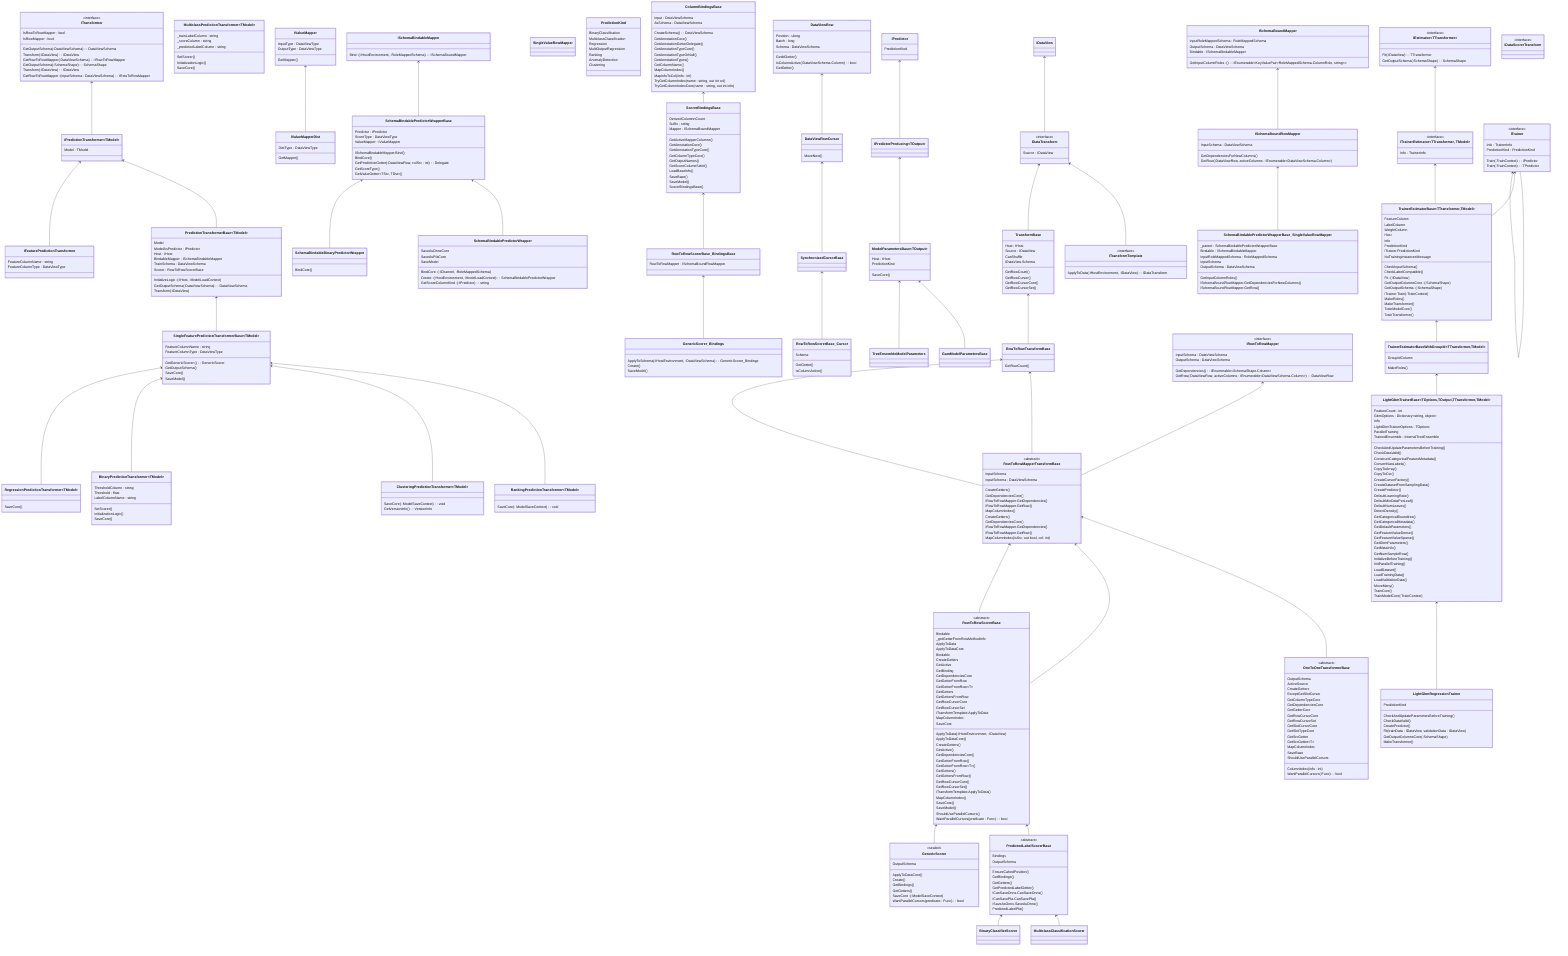 classDiagram 

    class ITransformer {
      GetOutputSchema(:DataViewSchema) : DataViewSchema
      Transform(:IDataView) : IDataView
      IsRowToRowMapper : bool
      GetRowToRowMapper(:DataViewSchema) : IRowToRowMapper
    }
    <<interface>> ITransformer

    class IPredictionTransformer~TModel~ {
      Model : TModel
    }

    ITransformer <-- IPredictionTransformer~TModel~
    
    class IFeaturePredictionTransformer {
        FeatureColumnName : string
        FeatureColumnType : DataViewType
    }

    IPredictionTransformer~TModel~ <-- IFeaturePredictionTransformer

    class PredictionTransformerBase~TModel~ {
        Model 
        ModelAsPredictor : IPredictor
        Host : IHost
        BindableMapper : ISchemaBindableMapper
        TrainSchema : DataViewSchema
        Scorer : RowToRowScorerBase
        InitializeLogic : (:IHost, :ModelLoadContext)
        GetOutputSchema(:DataViewSchema) : DataViewSchema
        Transform( :IDataView )
    }
    class SingleFeaturePredictionTransformerBase~TModel~ {
        FeatureColumnName : string
        FeatureColumnType : DataViewType
        GetGenericScorer: () : GenericScorer
        GetOutputSchema()
        SaveCore()
        SaveModel()
    }
    class RegressionPredictionTransformer~TModel~ {
        SaveCore()
    }
    class BinaryPredictionTransformer~TModel~ {
        ThresholdColumn : string
        Threshold : float
        LabelColumnName : string
        SetScorer() 
        InitializationLogic()
        SaveCore()
    }
    class MulticlassPredictionTransformer~TModel~ {
        _trainLabelColumn : string
        _scoreColumn : string
        _predictedLabelColumn : string
        SetScorer() 
        InitializationLogic()
        SaveCore()
    }
    class ClusteringPredictionTransformer~TModel~ {
        SaveCore(: ModelSaveContext) : void
        GetVersionInfo() : VersionInfo
    }
    class RankingPredictionTransformer~TModel~ {
        SaveCore(: ModelSaveContext) : void
    }

    IPredictionTransformer~TModel~ <-- PredictionTransformerBase  
    PredictionTransformerBase <-- SingleFeaturePredictionTransformerBase~TModel~
    SingleFeaturePredictionTransformerBase~TModel~ <-- RegressionPredictionTransformer~TModel~
    SingleFeaturePredictionTransformerBase~TModel~ <-- BinaryPredictionTransformer~TModel~
    SingleFeaturePredictionTransformerBase~TModel~ <-- ClusteringPredictionTransformer~TModel~
    SingleFeaturePredictionTransformerBase~TModel~ <-- RankingPredictionTransformer~TModel~

    class IValueMapper {
        InputType : DataViewType
        OutputType : DataViewType
        GetMapper()
    }
    class IValueMapperDist {
        DistType : DataViewType
        GetMapper()
    }
    IValueMapper <-- IValueMapperDist

    class ISchemaBindableMapper {
      Bind : (:IHostEnvironment, :RoleMappedSchema) : ISchemaBoundMapper
    }
    class SchemaBindablePredictorWrapperBase {
    Predictor : IPredictor
    ScoreType : DataViewType
    ValueMapper : IValueMapper
    ISchemaBindableMapper.Bind()
    BindCore()
    GetPredictionGetter(:DataViewRow, colSrc : int) : Delegate
    GetScoreType()
    GetValueGetter~TSrc, TDst~()
    }
    class SchemaBindablePredictorWrapper {
    BindCore : (:IChannel, :RoleMappedSchema)
    Create : (:HostEnvironment, :ModelLoadContext) : SchemaBindablePredictorWrapper
    GetScoreColumnKind : (:IPredictor) : string
    SaveAsOnnxCore
    SaveAsPfaCore
    SaveModel    
    }
    class SchemaBindableBinaryPredictorWrapper {
        BindCore()
    }
    ISchemaBindableMapper <-- SchemaBindablePredictorWrapperBase
    SchemaBindablePredictorWrapperBase <-- SchemaBindableBinaryPredictorWrapper 
    SchemaBindablePredictorWrapperBase <-- SchemaBindablePredictorWrapper 

    class SingleValueRowMapper

    class PredictionKind {
    BinaryClassification
    MulticlassClassification
    Regression
    MultiOutputRegression
    Ranking
    AnomalyDetection
    Clustering
    }

    %% The transform tree

    class IDataView
    class IDataTransform {
      Source : IDataView
    }
    <<interface>> IDataTransform
    class TransformBase {
        Host : IHost 
        Source : IDataView
        CanShuffle
        IDataView.Schema
        GetRowCount()
        GetRowCursor()
        GetRowCursorCore()
        GetRowCursorSet()
    }
    class RowToRowTransformBase {
      GetRowCount()
    }
    class RowToRowMapperTransformBase {
      InputSchema
      CreateGetters()
      GetDependenciesCore()
      IRowToRowMapper.GetDependencies()
      IRowToRowMapper.GetRow()
      MapColumnIndex()
    }       
    class RowToRowScorerBase {
      Bindable
      ApplyToData (:IHostEnvironment, :IDataView)
      ApplyToDataCore()
      CreateGetters()
      GetActive()
      GetDependenciesCore()
      GetGetterFromRow()
      GetGetterFromRow~T~()
      GetGetters()
      GetGettersFromRow()
      GetRowCursorCore()
      GetRowCursorSet()
      ITransformTemplate.ApplyToData()
      MapColumnIndex()
      SaveCore()
      SaveModel()
      ShouldUseParallelCursors()
      WantParallelCursors(predicate : Func<int, bool>) : bool
    }
    <<abstract>> RowToRowScorerBase

    class GenericScorer {
      OutputSchema
      ApplyToDataCore()
      Create()
      GetBindings()
      GetGetters()
      SaveCore : (:ModelSaveContext)
      WantParallelCursors(predicate : Func<int, bool>) : bool
    }
    <<sealed>> GenericScorer
    
    class BinaryClassifierScorer
    class PredictedLabelScorerBase {
        Bindings
        OutputSchema
        EnsureCahedPosition()
        GetBindings()
        GetGetters()
        GetPredictedLabelGetter()
        ICanSaveOnnx.CanSaveOnnx()
        ICanSavePfa.CanSavePfa()
        ISaveAsOnnx.SaveAsOnnx()
        PredictedLabelPfa()
    }
    IDataView <-- IDataTransform
    IDataTransform <-- TransformBase
    TransformBase <-- RowToRowTransformBase
    RowToRowTransformBase <-- RowToRowMapperTransformBase 
    RowToRowMapperTransformBase <-- RowToRowScorerBase
    RowToRowScorerBase <-- GenericScorer
    PredictedLabelScorerBase <-- BinaryClassifierScorer
    RowToRowScorerBase <-- PredictedLabelScorerBase

    class BinaryClassifierScorer
    class PredictedLabelScorerBase

    class GenericScorer_Bindings {
      ApplyToSchema(:IHostEnvironment, :DataViewSchema) : GenericScorer_Bindings 
      Create()
      SaveModel()
    }
    class RowToRowScorerBase_BindingsBase {
      RowToRowMapper : ISchemaBoundRowMapper
    }
    class ScorerBindingsBase {
      DerivedColumnnCount
      Suffix : string
      Mapper : ISchemaBoundMapper
      GetActiveMapperColumns()
      GetAnnotationCore()
      GetAnnotationTypeCore()
      GetColumnTypeCore()
      GetOutputNames()
      GetScoreColumnSetId()
      LoadBaseInfo()
      SaveBase()
      SaveModel()
      ScorerBindingsBase()
    }
    class ColumnBindingsBase {
      Input : DataViewSchema
      AsSchema : DataViewSchema
      CreateSchema() : DataViewSchema
      GetAnnotationCore()
      GetAnnotationGetterDelegate()
      GetAnnotationTypeCore()
      GetAnnotationTypeOrNull()
      GetAnnotationTypes()
      GetColumnName()
      MapColumnIndex()
      MapInfoToCol(iinfo : int)
      TryGetColumnIndex(name : string, out int col)
      TryGetColumnIndexCore(name : string, out int info)
    }
    RowToRowScorerBase_BindingsBase <-- GenericScorer_Bindings
    ScorerBindingsBase <-- RowToRowScorerBase_BindingsBase
    ColumnBindingsBase <-- ScorerBindingsBase

    class DataViewRow {
      Position : ulong
      Batch : long
      Schema : DataViewSchema
      GetIdGetter()
      IsColumnActive(:DataViewSchema.Column) : bool
      GetGetter()
    }
    class DataViewRowCursor {
      MoveNext()
    }
    class SynchronizedCursorBase
    class RowToRowScorerBase_Cursor {
      Schema
      GetGetter()
      IsColumnActive()
    }
    DataViewRow <-- DataViewRowCursor
    DataViewRowCursor <-- SynchronizedCursorBase
    SynchronizedCursorBase <-- RowToRowScorerBase_Cursor

    class IPredictor {
        PredictionKind
    }
    class IPredictorProducing~TOutput~
    class ModelParametersBase~TOutput~ {
        Host : IHost 
        PredictionKind
        SaveCore()
    }
    class TreeEnsembleModelParameters
    class GamModelParametersBase
    IPredictor <-- IPredictorProducing
    IPredictorProducing <-- ModelParametersBase 
    ModelParametersBase <-- TreeEnsembleModelParameters
    ModelParametersBase <-- GamModelParametersBase

    class ISchemaBoundMapper {
      InputRoleMappedSchema : RoleMappedSchema
      OutputSchema : DataViewSchema
      Bindable : ISchemaBindableMapper
      GetInputColumnRoles : () : IEnumerable~KeyValuePair~RoleMappedSchema.ColumnRole, string~~
    }
    class ISchemaBoundRowMapper {
        InputSchema : DataViewSchema
        GetDependenciesForNewColumns()
        GetRow(:DataViewRow, activeColumns : IEnumerable~DataViewSchema.Column~)
    }
    class SchemaBindablePredictorWrapperBase_SingleValueRowMapper {
        _parent : SchemaBindablePredictorWrapperBase
        Bindable : ISchemaBindableMapper
        InputRoleMappedSchema : RoleMappedSchema
        InputSchema
        OutputSchema : DataViewSchema
        GetInputColumnRoles()
        ISchemaBoundRowMapper.GetDependenciesForNewColumns()
        ISchemaBoundRowMapper.GetRow()
    }
    ISchemaBoundMapper <-- ISchemaBoundRowMapper
    ISchemaBoundRowMapper <-- SchemaBindablePredictorWrapperBase_SingleValueRowMapper

    class IRowToRowMapper {
      InputSchema : DataViewSchema
      OutputSchema : DataViewSchema
      GetDependencies() : IEnumerable~SchemaShape.Column~ 
      GetRow(:DataViewRow, activeColumns : IEnumerable~DataViewSchema.Column~) : DataViewRow
    }
    <<interface>> IRowToRowMapper

    class IEstimator~TTransformer~ {
      Fit(:IDataView) : TTransformer
      GetOutputSchema(:SchemaShape) : SchemaShape
    }
    <<interface>> IEstimator~TTransformer~

    class ITransformer {
      GetOutputSchema(:SchemaShape) : SchemaShape
      Transform(:IDataView) : IDataView
      IsRowMapper : bool
      GetRowToRowMapper :(inputSchema : DataViewSchema) : IRowToRowMapper
    }    

    class ITrainerEstimator~TTransformer, TModel~ {
      Info : TrainerInfo
    }
    <<interface>> ITrainerEstimator~TTransformer, TModel~
    IEstimator~TTransformer~ <-- ITrainerEstimator~TTransformer, TModel~

    class ITrainer {
      Info : TrainerInfo
      PredictionKind : PredictionKind
      Train(:TrainContext) : IPredictor
    }
    <<interface>> ITrainer

    class ITrainer~TPredictor~ {
      Train(:TrainContext) : TPredictor
    }
    <<interface>> ITrainer~TPredictor~ 
    ITrainer <-- ITrainer~TPredictor~ 

    class TrainerEstimatorBase~TTransformer,TModel~ {
      FeatureColumn
      LabelColumn
      WeightColumn
      Host
      Info
      PredictionKind
      ITrainer.PredictionKind
      NoTrainingInstancesMessage
      CheckInputSchema()
      CheckLabelCompatible()
      Fit : (:IDataView) 
      GetOutputColumnsCore : (:SchemaShape)
      GetOutputSchema : (:SchemaShape)
      ITrainer.Train(:TrainContext)
      MakeRoles()
      MakeTransformer()
      TrainModelCore()
      TrainTransformer()
    }
    ITrainerEstimator~TTransformer, TModel~ <-- TrainerEstimatorBase~TTransformer,TModel~
    ITrainer~TPredictor~ <-- TrainerEstimatorBase~TTransformer,TModel~

    class TrainerEstimatorBaseWithGroupId~TTransformer,TModel~ {
        GroupIdColumn
        MakeRoles()
    }
    TrainerEstimatorBase~TTransformer,TModel~  <-- TrainerEstimatorBaseWithGroupId~TTransformer,TModel~

    class LightGbmTrainerBase~TOptions,TOutput,TTransformer,TModel~ {
      FeatureCount : int
      GbmOptions : Dictionary~string, object~
      Info
      LightGbmTrainerOptions : TOptions
      ParallelTraining
      TrainedEnsemble : InternalTreeEnsemble
      CheckAndUpdateParametersBeforeTraining()
      CheckDataValid()
      ConstructCategoricalFeatureMetadata()
      ConvertNanLabels()
      CopyToArray()
      CopyToCsr()
      CreateCursorFactory()
      CreateDatasetFromSamplingData()
      CreatePredictor()
      DefaultLearningRate()
      DefaultMinDataPerLeaf()
      DefaultNumLeaves()
      DetectDensity()
      GetCategoricalBoundires()
      GetCategoricalMetadata()
      GetDefaultParameters()
      GetFeatureValueDense()
      GetFeatureValueSparse()
      GetGbmParameters()
      GetMetaInfo()
      GetNumSampleRow()
      InitializeBeforeTraining()
      InitParallelTraining()
      LoadDataset()
      LoadTrainingData()
      LoadValidationData()
      MoveMany()
      TrainCore()
      TrainModelCore(:TrainContext)
    }
    TrainerEstimatorBaseWithGroupId~TTransformer,TModel~ <-- LightGbmTrainerBase~TOptions,TOutput,TTransformer,TModel~

    class LightGbmRegressionTrainer {
      PredictionKind
      CheckAndUpdateParametersBeforeTraining()
      CheckDataValid()
      CreatePredictor()
      Fit(trainData : IDataView, validationData : IDataView)
      GetOutputColumnsCore(:SchemaShape)
      MakeTransformer()
    }
    LightGbmTrainerBase~TOptions,float,TTransformer,TModel~ <-- LightGbmRegressionTrainer

    class ITransformTemplate {
      ApplyToData(:IHostEnvironment, :IDataView) : IDataTransform
    }
    <<interface>> ITransformTemplate
    IDataTransform <-- ITransformTemplate
    class IDataScorerTransform {
    }
    <<interface>> IDataScorerTransform
    class RowToRowMapperTransformBase {
      InputSchema : DataViewSchema
      CreateGetters()
      GetDependenciesCore()
      IRowToRowMapper.GetDependencies()
      IRowToRowMapper.GetRow()
      MapColumnIndex(isSrc: out bool, col: int)
    }
    <<abstract>> RowToRowMapperTransformBase
    RowToRowTransformBase <-- RowToRowMapperTransformBase
    IRowToRowMapper <-- RowToRowMapperTransformBase
    class RowToRowScorerBase {
      _getGetterFromRowMethodInfo
      ApplyToData
      ApplyToDataCore
      Bindable
      CreateGetters
      GetActive
      GetBinding
      GetDependenciesCore
      GetGetterFromRow
      GetGetterFromRow~T~
      GetGetters
      GetGettersFromRow
      GetRowCursorCore
      GetRowCursorSet
      ITransformTemplate.ApplyToData
      MapColumnIndex
      SaveCore
    }
    <<abstract>> RowToRowScorerBase
    RowToRowMapperTransformBase <-- RowToRowScorerBase
    class PredictedLabelScorerBase {
    }
    <<abstract>> PredictedLabelScorerBase

    class MulticlassClassificationScorer {
    }
    PredictedLabelScorerBase <-- MulticlassClassificationScorer 
    
    class OneToOneTransformerBase {
      OutputSchema
      ActiveSource
      ColumnIndex (info : int)
      CreateGetters
      ExceptGetSlotCursor
      GetColumnTypeCore
      GetDependenciesCore
      GetGetterCore
      GetRowCursorCore
      GetRowCursorSet
      GetSlotCursorCore
      GetSlotTypeCore
      GetSrcGetter
      GetSrcGetter~T~
      MapColumnIndex
      SaveBase
      ShouldUseParallelCursors
      WantParallelCursors(:Func<int, bool>) : bool
    }
    <<abstract>> OneToOneTransformerBase
    RowToRowMapperTransformBase <-- OneToOneTransformerBase
